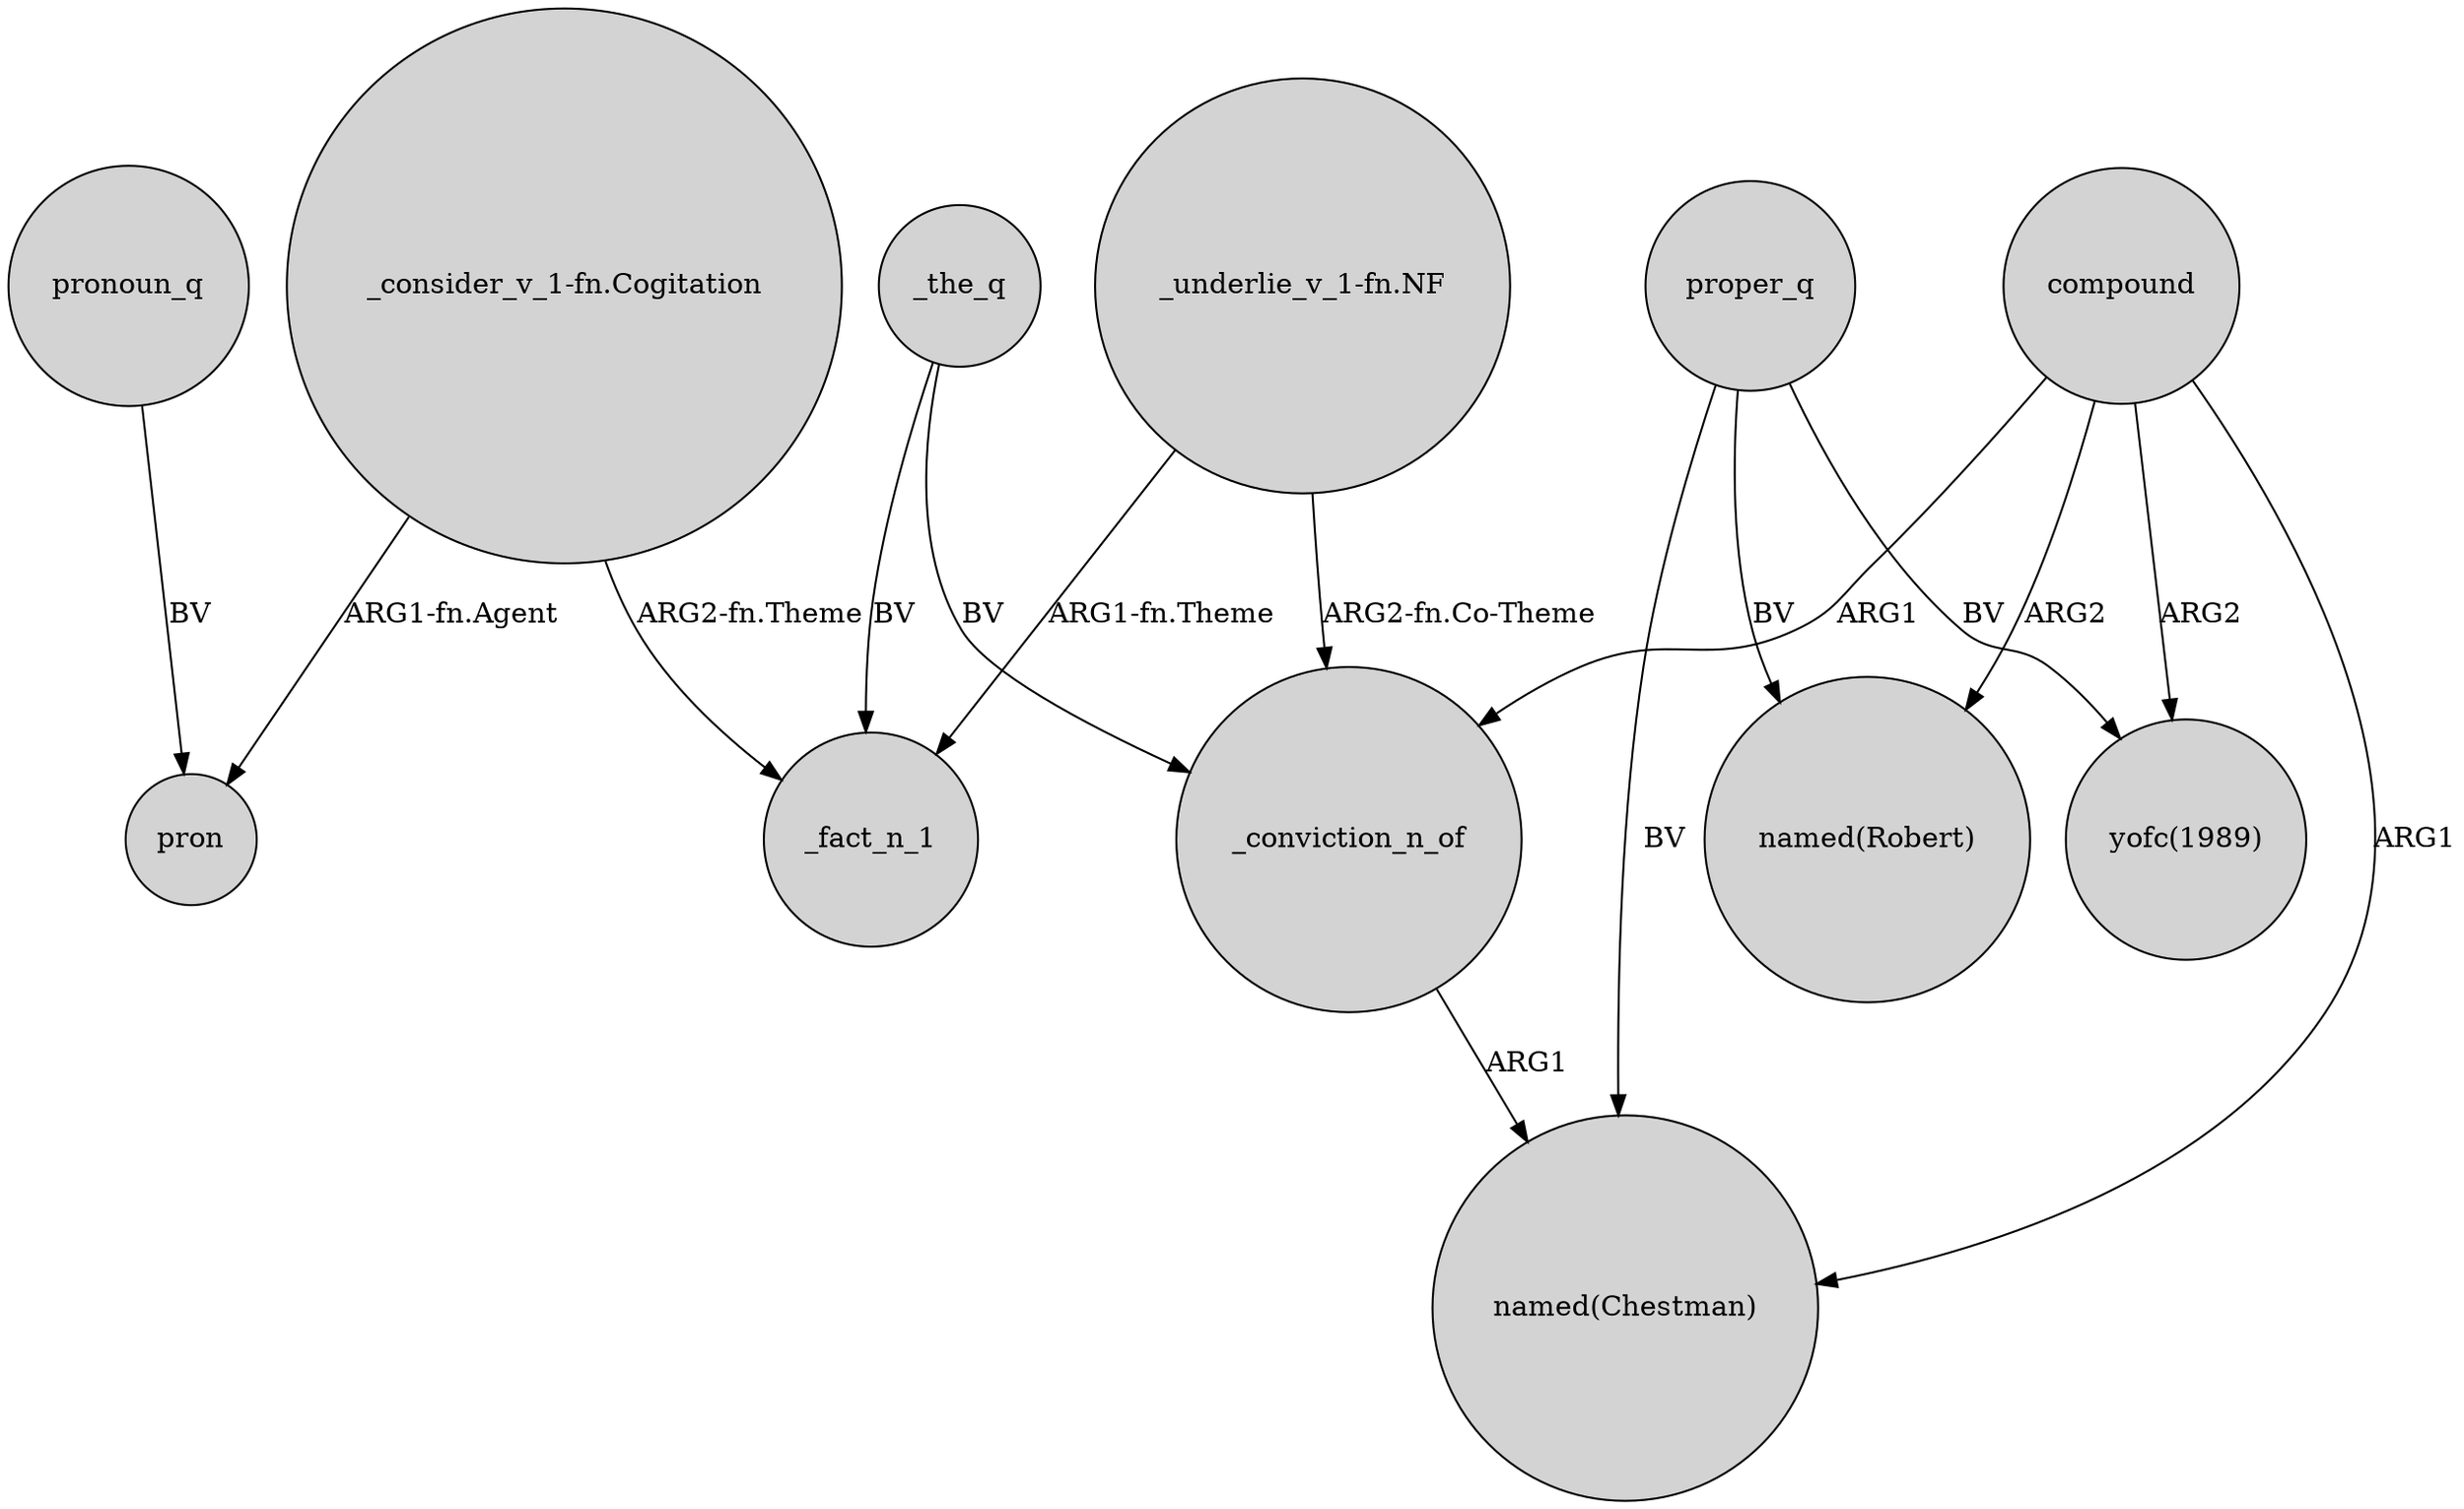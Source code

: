 digraph {
	node [shape=circle style=filled]
	"_consider_v_1-fn.Cogitation" -> pron [label="ARG1-fn.Agent"]
	proper_q -> "named(Chestman)" [label=BV]
	proper_q -> "named(Robert)" [label=BV]
	"_underlie_v_1-fn.NF" -> _fact_n_1 [label="ARG1-fn.Theme"]
	_conviction_n_of -> "named(Chestman)" [label=ARG1]
	compound -> "named(Chestman)" [label=ARG1]
	compound -> _conviction_n_of [label=ARG1]
	compound -> "yofc(1989)" [label=ARG2]
	"_consider_v_1-fn.Cogitation" -> _fact_n_1 [label="ARG2-fn.Theme"]
	"_underlie_v_1-fn.NF" -> _conviction_n_of [label="ARG2-fn.Co-Theme"]
	compound -> "named(Robert)" [label=ARG2]
	proper_q -> "yofc(1989)" [label=BV]
	_the_q -> _fact_n_1 [label=BV]
	_the_q -> _conviction_n_of [label=BV]
	pronoun_q -> pron [label=BV]
}
